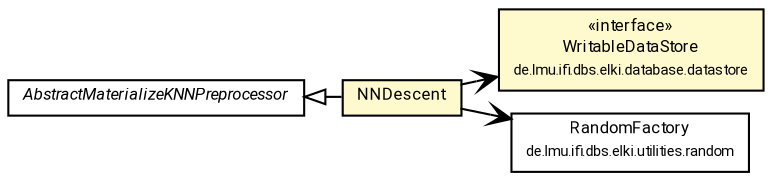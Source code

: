 #!/usr/local/bin/dot
#
# Class diagram 
# Generated by UMLGraph version R5_7_2-60-g0e99a6 (http://www.spinellis.gr/umlgraph/)
#

digraph G {
	graph [fontnames="svg"]
	edge [fontname="Roboto",fontsize=7,labelfontname="Roboto",labelfontsize=7,color="black"];
	node [fontname="Roboto",fontcolor="black",fontsize=8,shape=plaintext,margin=0,width=0,height=0];
	nodesep=0.15;
	ranksep=0.25;
	rankdir=LR;
	// de.lmu.ifi.dbs.elki.database.datastore.WritableDataStore<T>
	c7236117 [label=<<table title="de.lmu.ifi.dbs.elki.database.datastore.WritableDataStore" border="0" cellborder="1" cellspacing="0" cellpadding="2" bgcolor="LemonChiffon" href="../../../database/datastore/WritableDataStore.html" target="_parent">
		<tr><td><table border="0" cellspacing="0" cellpadding="1">
		<tr><td align="center" balign="center"> &#171;interface&#187; </td></tr>
		<tr><td align="center" balign="center"> <font face="Roboto">WritableDataStore</font> </td></tr>
		<tr><td align="center" balign="center"> <font face="Roboto" point-size="7.0">de.lmu.ifi.dbs.elki.database.datastore</font> </td></tr>
		</table></td></tr>
		</table>>, URL="../../../database/datastore/WritableDataStore.html"];
	// de.lmu.ifi.dbs.elki.utilities.random.RandomFactory
	c7236743 [label=<<table title="de.lmu.ifi.dbs.elki.utilities.random.RandomFactory" border="0" cellborder="1" cellspacing="0" cellpadding="2" href="../../../utilities/random/RandomFactory.html" target="_parent">
		<tr><td><table border="0" cellspacing="0" cellpadding="1">
		<tr><td align="center" balign="center"> <font face="Roboto">RandomFactory</font> </td></tr>
		<tr><td align="center" balign="center"> <font face="Roboto" point-size="7.0">de.lmu.ifi.dbs.elki.utilities.random</font> </td></tr>
		</table></td></tr>
		</table>>, URL="../../../utilities/random/RandomFactory.html"];
	// de.lmu.ifi.dbs.elki.index.preprocessed.knn.NNDescent<O>
	c7237240 [label=<<table title="de.lmu.ifi.dbs.elki.index.preprocessed.knn.NNDescent" border="0" cellborder="1" cellspacing="0" cellpadding="2" bgcolor="lemonChiffon" href="NNDescent.html" target="_parent">
		<tr><td><table border="0" cellspacing="0" cellpadding="1">
		<tr><td align="center" balign="center"> <font face="Roboto">NNDescent</font> </td></tr>
		</table></td></tr>
		</table>>, URL="NNDescent.html"];
	// de.lmu.ifi.dbs.elki.index.preprocessed.knn.AbstractMaterializeKNNPreprocessor<O>
	c7237269 [label=<<table title="de.lmu.ifi.dbs.elki.index.preprocessed.knn.AbstractMaterializeKNNPreprocessor" border="0" cellborder="1" cellspacing="0" cellpadding="2" href="AbstractMaterializeKNNPreprocessor.html" target="_parent">
		<tr><td><table border="0" cellspacing="0" cellpadding="1">
		<tr><td align="center" balign="center"> <font face="Roboto"><i>AbstractMaterializeKNNPreprocessor</i></font> </td></tr>
		</table></td></tr>
		</table>>, URL="AbstractMaterializeKNNPreprocessor.html"];
	// de.lmu.ifi.dbs.elki.index.preprocessed.knn.NNDescent<O> extends de.lmu.ifi.dbs.elki.index.preprocessed.knn.AbstractMaterializeKNNPreprocessor<O>
	c7237269 -> c7237240 [arrowtail=empty,dir=back,weight=10];
	// de.lmu.ifi.dbs.elki.index.preprocessed.knn.NNDescent<O> navassoc de.lmu.ifi.dbs.elki.utilities.random.RandomFactory
	c7237240 -> c7236743 [arrowhead=open,weight=1];
	// de.lmu.ifi.dbs.elki.index.preprocessed.knn.NNDescent<O> navassoc de.lmu.ifi.dbs.elki.database.datastore.WritableDataStore<T>
	c7237240 -> c7236117 [arrowhead=open,weight=1];
}

